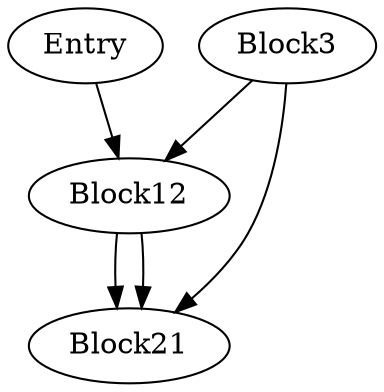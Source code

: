 digraph CFG {
    Entry -> Block12;
    Block3 -> Block12;
    Block12 -> Block21;
    Block3 -> Block21;
    Block12 -> Block21;
}